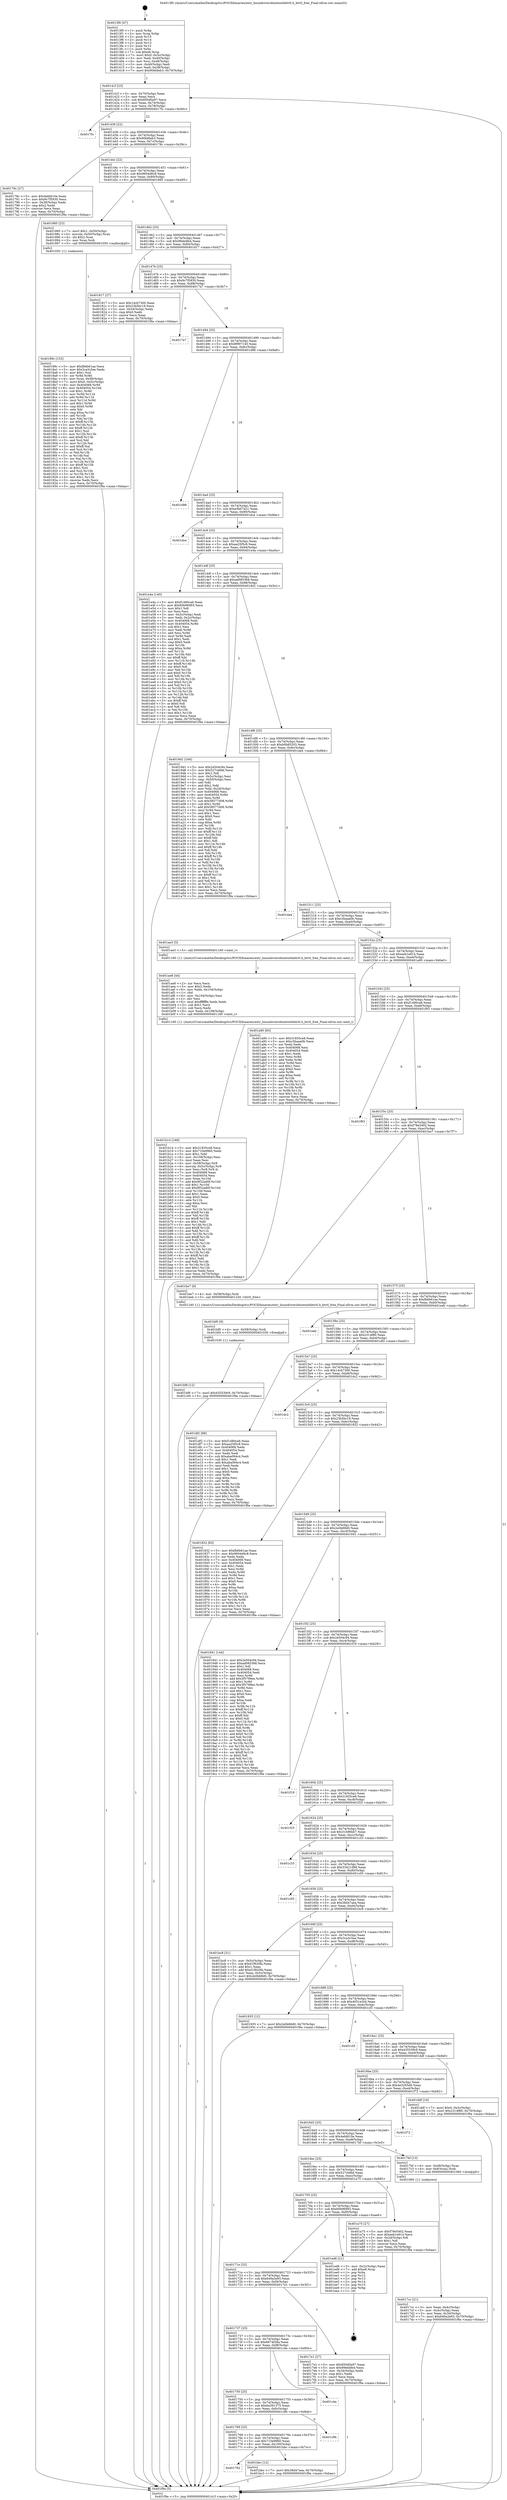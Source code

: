 digraph "0x4013f0" {
  label = "0x4013f0 (/mnt/c/Users/mathe/Desktop/tcc/POCII/binaries/extr_linuxdriversbluetoothbtrtl.h_btrtl_free_Final-ollvm.out::main(0))"
  labelloc = "t"
  node[shape=record]

  Entry [label="",width=0.3,height=0.3,shape=circle,fillcolor=black,style=filled]
  "0x40141f" [label="{
     0x40141f [23]\l
     | [instrs]\l
     &nbsp;&nbsp;0x40141f \<+3\>: mov -0x70(%rbp),%eax\l
     &nbsp;&nbsp;0x401422 \<+2\>: mov %eax,%ecx\l
     &nbsp;&nbsp;0x401424 \<+6\>: sub $0x850d0a97,%ecx\l
     &nbsp;&nbsp;0x40142a \<+3\>: mov %eax,-0x74(%rbp)\l
     &nbsp;&nbsp;0x40142d \<+3\>: mov %ecx,-0x78(%rbp)\l
     &nbsp;&nbsp;0x401430 \<+6\>: je 00000000004017fc \<main+0x40c\>\l
  }"]
  "0x4017fc" [label="{
     0x4017fc\l
  }", style=dashed]
  "0x401436" [label="{
     0x401436 [22]\l
     | [instrs]\l
     &nbsp;&nbsp;0x401436 \<+5\>: jmp 000000000040143b \<main+0x4b\>\l
     &nbsp;&nbsp;0x40143b \<+3\>: mov -0x74(%rbp),%eax\l
     &nbsp;&nbsp;0x40143e \<+5\>: sub $0x90bfdeb3,%eax\l
     &nbsp;&nbsp;0x401443 \<+3\>: mov %eax,-0x7c(%rbp)\l
     &nbsp;&nbsp;0x401446 \<+6\>: je 000000000040178c \<main+0x39c\>\l
  }"]
  Exit [label="",width=0.3,height=0.3,shape=circle,fillcolor=black,style=filled,peripheries=2]
  "0x40178c" [label="{
     0x40178c [27]\l
     | [instrs]\l
     &nbsp;&nbsp;0x40178c \<+5\>: mov $0x4ebfd10e,%eax\l
     &nbsp;&nbsp;0x401791 \<+5\>: mov $0x9c7f5930,%ecx\l
     &nbsp;&nbsp;0x401796 \<+3\>: mov -0x38(%rbp),%edx\l
     &nbsp;&nbsp;0x401799 \<+3\>: cmp $0x2,%edx\l
     &nbsp;&nbsp;0x40179c \<+3\>: cmovne %ecx,%eax\l
     &nbsp;&nbsp;0x40179f \<+3\>: mov %eax,-0x70(%rbp)\l
     &nbsp;&nbsp;0x4017a2 \<+5\>: jmp 0000000000401f9a \<main+0xbaa\>\l
  }"]
  "0x40144c" [label="{
     0x40144c [22]\l
     | [instrs]\l
     &nbsp;&nbsp;0x40144c \<+5\>: jmp 0000000000401451 \<main+0x61\>\l
     &nbsp;&nbsp;0x401451 \<+3\>: mov -0x74(%rbp),%eax\l
     &nbsp;&nbsp;0x401454 \<+5\>: sub $0x9604d6c8,%eax\l
     &nbsp;&nbsp;0x401459 \<+3\>: mov %eax,-0x80(%rbp)\l
     &nbsp;&nbsp;0x40145c \<+6\>: je 0000000000401885 \<main+0x495\>\l
  }"]
  "0x401f9a" [label="{
     0x401f9a [5]\l
     | [instrs]\l
     &nbsp;&nbsp;0x401f9a \<+5\>: jmp 000000000040141f \<main+0x2f\>\l
  }"]
  "0x4013f0" [label="{
     0x4013f0 [47]\l
     | [instrs]\l
     &nbsp;&nbsp;0x4013f0 \<+1\>: push %rbp\l
     &nbsp;&nbsp;0x4013f1 \<+3\>: mov %rsp,%rbp\l
     &nbsp;&nbsp;0x4013f4 \<+2\>: push %r15\l
     &nbsp;&nbsp;0x4013f6 \<+2\>: push %r14\l
     &nbsp;&nbsp;0x4013f8 \<+2\>: push %r13\l
     &nbsp;&nbsp;0x4013fa \<+2\>: push %r12\l
     &nbsp;&nbsp;0x4013fc \<+1\>: push %rbx\l
     &nbsp;&nbsp;0x4013fd \<+7\>: sub $0xe8,%rsp\l
     &nbsp;&nbsp;0x401404 \<+7\>: movl $0x0,-0x3c(%rbp)\l
     &nbsp;&nbsp;0x40140b \<+3\>: mov %edi,-0x40(%rbp)\l
     &nbsp;&nbsp;0x40140e \<+4\>: mov %rsi,-0x48(%rbp)\l
     &nbsp;&nbsp;0x401412 \<+3\>: mov -0x40(%rbp),%edi\l
     &nbsp;&nbsp;0x401415 \<+3\>: mov %edi,-0x38(%rbp)\l
     &nbsp;&nbsp;0x401418 \<+7\>: movl $0x90bfdeb3,-0x70(%rbp)\l
  }"]
  "0x401bf9" [label="{
     0x401bf9 [12]\l
     | [instrs]\l
     &nbsp;&nbsp;0x401bf9 \<+7\>: movl $0x435539c9,-0x70(%rbp)\l
     &nbsp;&nbsp;0x401c00 \<+5\>: jmp 0000000000401f9a \<main+0xbaa\>\l
  }"]
  "0x401885" [label="{
     0x401885 [23]\l
     | [instrs]\l
     &nbsp;&nbsp;0x401885 \<+7\>: movl $0x1,-0x50(%rbp)\l
     &nbsp;&nbsp;0x40188c \<+4\>: movslq -0x50(%rbp),%rax\l
     &nbsp;&nbsp;0x401890 \<+4\>: shl $0x2,%rax\l
     &nbsp;&nbsp;0x401894 \<+3\>: mov %rax,%rdi\l
     &nbsp;&nbsp;0x401897 \<+5\>: call 0000000000401050 \<malloc@plt\>\l
     | [calls]\l
     &nbsp;&nbsp;0x401050 \{1\} (unknown)\l
  }"]
  "0x401462" [label="{
     0x401462 [25]\l
     | [instrs]\l
     &nbsp;&nbsp;0x401462 \<+5\>: jmp 0000000000401467 \<main+0x77\>\l
     &nbsp;&nbsp;0x401467 \<+3\>: mov -0x74(%rbp),%eax\l
     &nbsp;&nbsp;0x40146a \<+5\>: sub $0x99ebdfe4,%eax\l
     &nbsp;&nbsp;0x40146f \<+6\>: mov %eax,-0x84(%rbp)\l
     &nbsp;&nbsp;0x401475 \<+6\>: je 0000000000401817 \<main+0x427\>\l
  }"]
  "0x401bf0" [label="{
     0x401bf0 [9]\l
     | [instrs]\l
     &nbsp;&nbsp;0x401bf0 \<+4\>: mov -0x58(%rbp),%rdi\l
     &nbsp;&nbsp;0x401bf4 \<+5\>: call 0000000000401030 \<free@plt\>\l
     | [calls]\l
     &nbsp;&nbsp;0x401030 \{1\} (unknown)\l
  }"]
  "0x401817" [label="{
     0x401817 [27]\l
     | [instrs]\l
     &nbsp;&nbsp;0x401817 \<+5\>: mov $0x14cb7300,%eax\l
     &nbsp;&nbsp;0x40181c \<+5\>: mov $0x23b5bc19,%ecx\l
     &nbsp;&nbsp;0x401821 \<+3\>: mov -0x34(%rbp),%edx\l
     &nbsp;&nbsp;0x401824 \<+3\>: cmp $0x0,%edx\l
     &nbsp;&nbsp;0x401827 \<+3\>: cmove %ecx,%eax\l
     &nbsp;&nbsp;0x40182a \<+3\>: mov %eax,-0x70(%rbp)\l
     &nbsp;&nbsp;0x40182d \<+5\>: jmp 0000000000401f9a \<main+0xbaa\>\l
  }"]
  "0x40147b" [label="{
     0x40147b [25]\l
     | [instrs]\l
     &nbsp;&nbsp;0x40147b \<+5\>: jmp 0000000000401480 \<main+0x90\>\l
     &nbsp;&nbsp;0x401480 \<+3\>: mov -0x74(%rbp),%eax\l
     &nbsp;&nbsp;0x401483 \<+5\>: sub $0x9c7f5930,%eax\l
     &nbsp;&nbsp;0x401488 \<+6\>: mov %eax,-0x88(%rbp)\l
     &nbsp;&nbsp;0x40148e \<+6\>: je 00000000004017a7 \<main+0x3b7\>\l
  }"]
  "0x401782" [label="{
     0x401782\l
  }", style=dashed]
  "0x4017a7" [label="{
     0x4017a7\l
  }", style=dashed]
  "0x401494" [label="{
     0x401494 [25]\l
     | [instrs]\l
     &nbsp;&nbsp;0x401494 \<+5\>: jmp 0000000000401499 \<main+0xa9\>\l
     &nbsp;&nbsp;0x401499 \<+3\>: mov -0x74(%rbp),%eax\l
     &nbsp;&nbsp;0x40149c \<+5\>: sub $0x9f997140,%eax\l
     &nbsp;&nbsp;0x4014a1 \<+6\>: mov %eax,-0x8c(%rbp)\l
     &nbsp;&nbsp;0x4014a7 \<+6\>: je 0000000000401d98 \<main+0x9a8\>\l
  }"]
  "0x401bbc" [label="{
     0x401bbc [12]\l
     | [instrs]\l
     &nbsp;&nbsp;0x401bbc \<+7\>: movl $0x38d47aea,-0x70(%rbp)\l
     &nbsp;&nbsp;0x401bc3 \<+5\>: jmp 0000000000401f9a \<main+0xbaa\>\l
  }"]
  "0x401d98" [label="{
     0x401d98\l
  }", style=dashed]
  "0x4014ad" [label="{
     0x4014ad [25]\l
     | [instrs]\l
     &nbsp;&nbsp;0x4014ad \<+5\>: jmp 00000000004014b2 \<main+0xc2\>\l
     &nbsp;&nbsp;0x4014b2 \<+3\>: mov -0x74(%rbp),%eax\l
     &nbsp;&nbsp;0x4014b5 \<+5\>: sub $0xa5b07a21,%eax\l
     &nbsp;&nbsp;0x4014ba \<+6\>: mov %eax,-0x90(%rbp)\l
     &nbsp;&nbsp;0x4014c0 \<+6\>: je 0000000000401dce \<main+0x9de\>\l
  }"]
  "0x401769" [label="{
     0x401769 [25]\l
     | [instrs]\l
     &nbsp;&nbsp;0x401769 \<+5\>: jmp 000000000040176e \<main+0x37e\>\l
     &nbsp;&nbsp;0x40176e \<+3\>: mov -0x74(%rbp),%eax\l
     &nbsp;&nbsp;0x401771 \<+5\>: sub $0x710e9960,%eax\l
     &nbsp;&nbsp;0x401776 \<+6\>: mov %eax,-0x100(%rbp)\l
     &nbsp;&nbsp;0x40177c \<+6\>: je 0000000000401bbc \<main+0x7cc\>\l
  }"]
  "0x401dce" [label="{
     0x401dce\l
  }", style=dashed]
  "0x4014c6" [label="{
     0x4014c6 [25]\l
     | [instrs]\l
     &nbsp;&nbsp;0x4014c6 \<+5\>: jmp 00000000004014cb \<main+0xdb\>\l
     &nbsp;&nbsp;0x4014cb \<+3\>: mov -0x74(%rbp),%eax\l
     &nbsp;&nbsp;0x4014ce \<+5\>: sub $0xaa25f5c8,%eax\l
     &nbsp;&nbsp;0x4014d3 \<+6\>: mov %eax,-0x94(%rbp)\l
     &nbsp;&nbsp;0x4014d9 \<+6\>: je 0000000000401e4a \<main+0xa5a\>\l
  }"]
  "0x401c9b" [label="{
     0x401c9b\l
  }", style=dashed]
  "0x401e4a" [label="{
     0x401e4a [140]\l
     | [instrs]\l
     &nbsp;&nbsp;0x401e4a \<+5\>: mov $0xf1480ca6,%eax\l
     &nbsp;&nbsp;0x401e4f \<+5\>: mov $0x60b96993,%ecx\l
     &nbsp;&nbsp;0x401e54 \<+2\>: mov $0x1,%dl\l
     &nbsp;&nbsp;0x401e56 \<+2\>: xor %esi,%esi\l
     &nbsp;&nbsp;0x401e58 \<+3\>: mov -0x3c(%rbp),%edi\l
     &nbsp;&nbsp;0x401e5b \<+3\>: mov %edi,-0x2c(%rbp)\l
     &nbsp;&nbsp;0x401e5e \<+7\>: mov 0x404068,%edi\l
     &nbsp;&nbsp;0x401e65 \<+8\>: mov 0x404054,%r8d\l
     &nbsp;&nbsp;0x401e6d \<+3\>: sub $0x1,%esi\l
     &nbsp;&nbsp;0x401e70 \<+3\>: mov %edi,%r9d\l
     &nbsp;&nbsp;0x401e73 \<+3\>: add %esi,%r9d\l
     &nbsp;&nbsp;0x401e76 \<+4\>: imul %r9d,%edi\l
     &nbsp;&nbsp;0x401e7a \<+3\>: and $0x1,%edi\l
     &nbsp;&nbsp;0x401e7d \<+3\>: cmp $0x0,%edi\l
     &nbsp;&nbsp;0x401e80 \<+4\>: sete %r10b\l
     &nbsp;&nbsp;0x401e84 \<+4\>: cmp $0xa,%r8d\l
     &nbsp;&nbsp;0x401e88 \<+4\>: setl %r11b\l
     &nbsp;&nbsp;0x401e8c \<+3\>: mov %r10b,%bl\l
     &nbsp;&nbsp;0x401e8f \<+3\>: xor $0xff,%bl\l
     &nbsp;&nbsp;0x401e92 \<+3\>: mov %r11b,%r14b\l
     &nbsp;&nbsp;0x401e95 \<+4\>: xor $0xff,%r14b\l
     &nbsp;&nbsp;0x401e99 \<+3\>: xor $0x0,%dl\l
     &nbsp;&nbsp;0x401e9c \<+3\>: mov %bl,%r15b\l
     &nbsp;&nbsp;0x401e9f \<+4\>: and $0x0,%r15b\l
     &nbsp;&nbsp;0x401ea3 \<+3\>: and %dl,%r10b\l
     &nbsp;&nbsp;0x401ea6 \<+3\>: mov %r14b,%r12b\l
     &nbsp;&nbsp;0x401ea9 \<+4\>: and $0x0,%r12b\l
     &nbsp;&nbsp;0x401ead \<+3\>: and %dl,%r11b\l
     &nbsp;&nbsp;0x401eb0 \<+3\>: or %r10b,%r15b\l
     &nbsp;&nbsp;0x401eb3 \<+3\>: or %r11b,%r12b\l
     &nbsp;&nbsp;0x401eb6 \<+3\>: xor %r12b,%r15b\l
     &nbsp;&nbsp;0x401eb9 \<+3\>: or %r14b,%bl\l
     &nbsp;&nbsp;0x401ebc \<+3\>: xor $0xff,%bl\l
     &nbsp;&nbsp;0x401ebf \<+3\>: or $0x0,%dl\l
     &nbsp;&nbsp;0x401ec2 \<+2\>: and %dl,%bl\l
     &nbsp;&nbsp;0x401ec4 \<+3\>: or %bl,%r15b\l
     &nbsp;&nbsp;0x401ec7 \<+4\>: test $0x1,%r15b\l
     &nbsp;&nbsp;0x401ecb \<+3\>: cmovne %ecx,%eax\l
     &nbsp;&nbsp;0x401ece \<+3\>: mov %eax,-0x70(%rbp)\l
     &nbsp;&nbsp;0x401ed1 \<+5\>: jmp 0000000000401f9a \<main+0xbaa\>\l
  }"]
  "0x4014df" [label="{
     0x4014df [25]\l
     | [instrs]\l
     &nbsp;&nbsp;0x4014df \<+5\>: jmp 00000000004014e4 \<main+0xf4\>\l
     &nbsp;&nbsp;0x4014e4 \<+3\>: mov -0x74(%rbp),%eax\l
     &nbsp;&nbsp;0x4014e7 \<+5\>: sub $0xad085368,%eax\l
     &nbsp;&nbsp;0x4014ec \<+6\>: mov %eax,-0x98(%rbp)\l
     &nbsp;&nbsp;0x4014f2 \<+6\>: je 00000000004019d1 \<main+0x5e1\>\l
  }"]
  "0x401750" [label="{
     0x401750 [25]\l
     | [instrs]\l
     &nbsp;&nbsp;0x401750 \<+5\>: jmp 0000000000401755 \<main+0x365\>\l
     &nbsp;&nbsp;0x401755 \<+3\>: mov -0x74(%rbp),%eax\l
     &nbsp;&nbsp;0x401758 \<+5\>: sub $0x6a391375,%eax\l
     &nbsp;&nbsp;0x40175d \<+6\>: mov %eax,-0xfc(%rbp)\l
     &nbsp;&nbsp;0x401763 \<+6\>: je 0000000000401c9b \<main+0x8ab\>\l
  }"]
  "0x4019d1" [label="{
     0x4019d1 [164]\l
     | [instrs]\l
     &nbsp;&nbsp;0x4019d1 \<+5\>: mov $0x2e504c94,%eax\l
     &nbsp;&nbsp;0x4019d6 \<+5\>: mov $0x527cbfdd,%ecx\l
     &nbsp;&nbsp;0x4019db \<+2\>: mov $0x1,%dl\l
     &nbsp;&nbsp;0x4019dd \<+3\>: mov -0x5c(%rbp),%esi\l
     &nbsp;&nbsp;0x4019e0 \<+3\>: cmp -0x50(%rbp),%esi\l
     &nbsp;&nbsp;0x4019e3 \<+4\>: setl %dil\l
     &nbsp;&nbsp;0x4019e7 \<+4\>: and $0x1,%dil\l
     &nbsp;&nbsp;0x4019eb \<+4\>: mov %dil,-0x2d(%rbp)\l
     &nbsp;&nbsp;0x4019ef \<+7\>: mov 0x404068,%esi\l
     &nbsp;&nbsp;0x4019f6 \<+8\>: mov 0x404054,%r8d\l
     &nbsp;&nbsp;0x4019fe \<+3\>: mov %esi,%r9d\l
     &nbsp;&nbsp;0x401a01 \<+7\>: sub $0x58577d08,%r9d\l
     &nbsp;&nbsp;0x401a08 \<+4\>: sub $0x1,%r9d\l
     &nbsp;&nbsp;0x401a0c \<+7\>: add $0x58577d08,%r9d\l
     &nbsp;&nbsp;0x401a13 \<+4\>: imul %r9d,%esi\l
     &nbsp;&nbsp;0x401a17 \<+3\>: and $0x1,%esi\l
     &nbsp;&nbsp;0x401a1a \<+3\>: cmp $0x0,%esi\l
     &nbsp;&nbsp;0x401a1d \<+4\>: sete %dil\l
     &nbsp;&nbsp;0x401a21 \<+4\>: cmp $0xa,%r8d\l
     &nbsp;&nbsp;0x401a25 \<+4\>: setl %r10b\l
     &nbsp;&nbsp;0x401a29 \<+3\>: mov %dil,%r11b\l
     &nbsp;&nbsp;0x401a2c \<+4\>: xor $0xff,%r11b\l
     &nbsp;&nbsp;0x401a30 \<+3\>: mov %r10b,%bl\l
     &nbsp;&nbsp;0x401a33 \<+3\>: xor $0xff,%bl\l
     &nbsp;&nbsp;0x401a36 \<+3\>: xor $0x1,%dl\l
     &nbsp;&nbsp;0x401a39 \<+3\>: mov %r11b,%r14b\l
     &nbsp;&nbsp;0x401a3c \<+4\>: and $0xff,%r14b\l
     &nbsp;&nbsp;0x401a40 \<+3\>: and %dl,%dil\l
     &nbsp;&nbsp;0x401a43 \<+3\>: mov %bl,%r15b\l
     &nbsp;&nbsp;0x401a46 \<+4\>: and $0xff,%r15b\l
     &nbsp;&nbsp;0x401a4a \<+3\>: and %dl,%r10b\l
     &nbsp;&nbsp;0x401a4d \<+3\>: or %dil,%r14b\l
     &nbsp;&nbsp;0x401a50 \<+3\>: or %r10b,%r15b\l
     &nbsp;&nbsp;0x401a53 \<+3\>: xor %r15b,%r14b\l
     &nbsp;&nbsp;0x401a56 \<+3\>: or %bl,%r11b\l
     &nbsp;&nbsp;0x401a59 \<+4\>: xor $0xff,%r11b\l
     &nbsp;&nbsp;0x401a5d \<+3\>: or $0x1,%dl\l
     &nbsp;&nbsp;0x401a60 \<+3\>: and %dl,%r11b\l
     &nbsp;&nbsp;0x401a63 \<+3\>: or %r11b,%r14b\l
     &nbsp;&nbsp;0x401a66 \<+4\>: test $0x1,%r14b\l
     &nbsp;&nbsp;0x401a6a \<+3\>: cmovne %ecx,%eax\l
     &nbsp;&nbsp;0x401a6d \<+3\>: mov %eax,-0x70(%rbp)\l
     &nbsp;&nbsp;0x401a70 \<+5\>: jmp 0000000000401f9a \<main+0xbaa\>\l
  }"]
  "0x4014f8" [label="{
     0x4014f8 [25]\l
     | [instrs]\l
     &nbsp;&nbsp;0x4014f8 \<+5\>: jmp 00000000004014fd \<main+0x10d\>\l
     &nbsp;&nbsp;0x4014fd \<+3\>: mov -0x74(%rbp),%eax\l
     &nbsp;&nbsp;0x401500 \<+5\>: sub $0xb0b85203,%eax\l
     &nbsp;&nbsp;0x401505 \<+6\>: mov %eax,-0x9c(%rbp)\l
     &nbsp;&nbsp;0x40150b \<+6\>: je 0000000000401da4 \<main+0x9b4\>\l
  }"]
  "0x401c4e" [label="{
     0x401c4e\l
  }", style=dashed]
  "0x401da4" [label="{
     0x401da4\l
  }", style=dashed]
  "0x401511" [label="{
     0x401511 [25]\l
     | [instrs]\l
     &nbsp;&nbsp;0x401511 \<+5\>: jmp 0000000000401516 \<main+0x126\>\l
     &nbsp;&nbsp;0x401516 \<+3\>: mov -0x74(%rbp),%eax\l
     &nbsp;&nbsp;0x401519 \<+5\>: sub $0xc5baaa0b,%eax\l
     &nbsp;&nbsp;0x40151e \<+6\>: mov %eax,-0xa0(%rbp)\l
     &nbsp;&nbsp;0x401524 \<+6\>: je 0000000000401ae3 \<main+0x6f3\>\l
  }"]
  "0x401b14" [label="{
     0x401b14 [168]\l
     | [instrs]\l
     &nbsp;&nbsp;0x401b14 \<+5\>: mov $0x31835ce8,%ecx\l
     &nbsp;&nbsp;0x401b19 \<+5\>: mov $0x710e9960,%edx\l
     &nbsp;&nbsp;0x401b1e \<+3\>: mov $0x1,%dil\l
     &nbsp;&nbsp;0x401b21 \<+6\>: mov -0x108(%rbp),%esi\l
     &nbsp;&nbsp;0x401b27 \<+3\>: imul %eax,%esi\l
     &nbsp;&nbsp;0x401b2a \<+4\>: mov -0x58(%rbp),%r8\l
     &nbsp;&nbsp;0x401b2e \<+4\>: movslq -0x5c(%rbp),%r9\l
     &nbsp;&nbsp;0x401b32 \<+4\>: mov %esi,(%r8,%r9,4)\l
     &nbsp;&nbsp;0x401b36 \<+7\>: mov 0x404068,%eax\l
     &nbsp;&nbsp;0x401b3d \<+7\>: mov 0x404054,%esi\l
     &nbsp;&nbsp;0x401b44 \<+3\>: mov %eax,%r10d\l
     &nbsp;&nbsp;0x401b47 \<+7\>: add $0x9f32ad0f,%r10d\l
     &nbsp;&nbsp;0x401b4e \<+4\>: sub $0x1,%r10d\l
     &nbsp;&nbsp;0x401b52 \<+7\>: sub $0x9f32ad0f,%r10d\l
     &nbsp;&nbsp;0x401b59 \<+4\>: imul %r10d,%eax\l
     &nbsp;&nbsp;0x401b5d \<+3\>: and $0x1,%eax\l
     &nbsp;&nbsp;0x401b60 \<+3\>: cmp $0x0,%eax\l
     &nbsp;&nbsp;0x401b63 \<+4\>: sete %r11b\l
     &nbsp;&nbsp;0x401b67 \<+3\>: cmp $0xa,%esi\l
     &nbsp;&nbsp;0x401b6a \<+3\>: setl %bl\l
     &nbsp;&nbsp;0x401b6d \<+3\>: mov %r11b,%r14b\l
     &nbsp;&nbsp;0x401b70 \<+4\>: xor $0xff,%r14b\l
     &nbsp;&nbsp;0x401b74 \<+3\>: mov %bl,%r15b\l
     &nbsp;&nbsp;0x401b77 \<+4\>: xor $0xff,%r15b\l
     &nbsp;&nbsp;0x401b7b \<+4\>: xor $0x1,%dil\l
     &nbsp;&nbsp;0x401b7f \<+3\>: mov %r14b,%r12b\l
     &nbsp;&nbsp;0x401b82 \<+4\>: and $0xff,%r12b\l
     &nbsp;&nbsp;0x401b86 \<+3\>: and %dil,%r11b\l
     &nbsp;&nbsp;0x401b89 \<+3\>: mov %r15b,%r13b\l
     &nbsp;&nbsp;0x401b8c \<+4\>: and $0xff,%r13b\l
     &nbsp;&nbsp;0x401b90 \<+3\>: and %dil,%bl\l
     &nbsp;&nbsp;0x401b93 \<+3\>: or %r11b,%r12b\l
     &nbsp;&nbsp;0x401b96 \<+3\>: or %bl,%r13b\l
     &nbsp;&nbsp;0x401b99 \<+3\>: xor %r13b,%r12b\l
     &nbsp;&nbsp;0x401b9c \<+3\>: or %r15b,%r14b\l
     &nbsp;&nbsp;0x401b9f \<+4\>: xor $0xff,%r14b\l
     &nbsp;&nbsp;0x401ba3 \<+4\>: or $0x1,%dil\l
     &nbsp;&nbsp;0x401ba7 \<+3\>: and %dil,%r14b\l
     &nbsp;&nbsp;0x401baa \<+3\>: or %r14b,%r12b\l
     &nbsp;&nbsp;0x401bad \<+4\>: test $0x1,%r12b\l
     &nbsp;&nbsp;0x401bb1 \<+3\>: cmovne %edx,%ecx\l
     &nbsp;&nbsp;0x401bb4 \<+3\>: mov %ecx,-0x70(%rbp)\l
     &nbsp;&nbsp;0x401bb7 \<+5\>: jmp 0000000000401f9a \<main+0xbaa\>\l
  }"]
  "0x401ae3" [label="{
     0x401ae3 [5]\l
     | [instrs]\l
     &nbsp;&nbsp;0x401ae3 \<+5\>: call 0000000000401160 \<next_i\>\l
     | [calls]\l
     &nbsp;&nbsp;0x401160 \{1\} (/mnt/c/Users/mathe/Desktop/tcc/POCII/binaries/extr_linuxdriversbluetoothbtrtl.h_btrtl_free_Final-ollvm.out::next_i)\l
  }"]
  "0x40152a" [label="{
     0x40152a [25]\l
     | [instrs]\l
     &nbsp;&nbsp;0x40152a \<+5\>: jmp 000000000040152f \<main+0x13f\>\l
     &nbsp;&nbsp;0x40152f \<+3\>: mov -0x74(%rbp),%eax\l
     &nbsp;&nbsp;0x401532 \<+5\>: sub $0xeeb1e914,%eax\l
     &nbsp;&nbsp;0x401537 \<+6\>: mov %eax,-0xa4(%rbp)\l
     &nbsp;&nbsp;0x40153d \<+6\>: je 0000000000401a90 \<main+0x6a0\>\l
  }"]
  "0x401ae8" [label="{
     0x401ae8 [44]\l
     | [instrs]\l
     &nbsp;&nbsp;0x401ae8 \<+2\>: xor %ecx,%ecx\l
     &nbsp;&nbsp;0x401aea \<+5\>: mov $0x2,%edx\l
     &nbsp;&nbsp;0x401aef \<+6\>: mov %edx,-0x104(%rbp)\l
     &nbsp;&nbsp;0x401af5 \<+1\>: cltd\l
     &nbsp;&nbsp;0x401af6 \<+6\>: mov -0x104(%rbp),%esi\l
     &nbsp;&nbsp;0x401afc \<+2\>: idiv %esi\l
     &nbsp;&nbsp;0x401afe \<+6\>: imul $0xfffffffe,%edx,%edx\l
     &nbsp;&nbsp;0x401b04 \<+3\>: sub $0x1,%ecx\l
     &nbsp;&nbsp;0x401b07 \<+2\>: sub %ecx,%edx\l
     &nbsp;&nbsp;0x401b09 \<+6\>: mov %edx,-0x108(%rbp)\l
     &nbsp;&nbsp;0x401b0f \<+5\>: call 0000000000401160 \<next_i\>\l
     | [calls]\l
     &nbsp;&nbsp;0x401160 \{1\} (/mnt/c/Users/mathe/Desktop/tcc/POCII/binaries/extr_linuxdriversbluetoothbtrtl.h_btrtl_free_Final-ollvm.out::next_i)\l
  }"]
  "0x401a90" [label="{
     0x401a90 [83]\l
     | [instrs]\l
     &nbsp;&nbsp;0x401a90 \<+5\>: mov $0x31835ce8,%eax\l
     &nbsp;&nbsp;0x401a95 \<+5\>: mov $0xc5baaa0b,%ecx\l
     &nbsp;&nbsp;0x401a9a \<+2\>: xor %edx,%edx\l
     &nbsp;&nbsp;0x401a9c \<+7\>: mov 0x404068,%esi\l
     &nbsp;&nbsp;0x401aa3 \<+7\>: mov 0x404054,%edi\l
     &nbsp;&nbsp;0x401aaa \<+3\>: sub $0x1,%edx\l
     &nbsp;&nbsp;0x401aad \<+3\>: mov %esi,%r8d\l
     &nbsp;&nbsp;0x401ab0 \<+3\>: add %edx,%r8d\l
     &nbsp;&nbsp;0x401ab3 \<+4\>: imul %r8d,%esi\l
     &nbsp;&nbsp;0x401ab7 \<+3\>: and $0x1,%esi\l
     &nbsp;&nbsp;0x401aba \<+3\>: cmp $0x0,%esi\l
     &nbsp;&nbsp;0x401abd \<+4\>: sete %r9b\l
     &nbsp;&nbsp;0x401ac1 \<+3\>: cmp $0xa,%edi\l
     &nbsp;&nbsp;0x401ac4 \<+4\>: setl %r10b\l
     &nbsp;&nbsp;0x401ac8 \<+3\>: mov %r9b,%r11b\l
     &nbsp;&nbsp;0x401acb \<+3\>: and %r10b,%r11b\l
     &nbsp;&nbsp;0x401ace \<+3\>: xor %r10b,%r9b\l
     &nbsp;&nbsp;0x401ad1 \<+3\>: or %r9b,%r11b\l
     &nbsp;&nbsp;0x401ad4 \<+4\>: test $0x1,%r11b\l
     &nbsp;&nbsp;0x401ad8 \<+3\>: cmovne %ecx,%eax\l
     &nbsp;&nbsp;0x401adb \<+3\>: mov %eax,-0x70(%rbp)\l
     &nbsp;&nbsp;0x401ade \<+5\>: jmp 0000000000401f9a \<main+0xbaa\>\l
  }"]
  "0x401543" [label="{
     0x401543 [25]\l
     | [instrs]\l
     &nbsp;&nbsp;0x401543 \<+5\>: jmp 0000000000401548 \<main+0x158\>\l
     &nbsp;&nbsp;0x401548 \<+3\>: mov -0x74(%rbp),%eax\l
     &nbsp;&nbsp;0x40154b \<+5\>: sub $0xf1480ca6,%eax\l
     &nbsp;&nbsp;0x401550 \<+6\>: mov %eax,-0xa8(%rbp)\l
     &nbsp;&nbsp;0x401556 \<+6\>: je 0000000000401f93 \<main+0xba3\>\l
  }"]
  "0x40189c" [label="{
     0x40189c [153]\l
     | [instrs]\l
     &nbsp;&nbsp;0x40189c \<+5\>: mov $0xfb6b61ae,%ecx\l
     &nbsp;&nbsp;0x4018a1 \<+5\>: mov $0x3ca3c5ee,%edx\l
     &nbsp;&nbsp;0x4018a6 \<+3\>: mov $0x1,%sil\l
     &nbsp;&nbsp;0x4018a9 \<+3\>: xor %r8d,%r8d\l
     &nbsp;&nbsp;0x4018ac \<+4\>: mov %rax,-0x58(%rbp)\l
     &nbsp;&nbsp;0x4018b0 \<+7\>: movl $0x0,-0x5c(%rbp)\l
     &nbsp;&nbsp;0x4018b7 \<+8\>: mov 0x404068,%r9d\l
     &nbsp;&nbsp;0x4018bf \<+8\>: mov 0x404054,%r10d\l
     &nbsp;&nbsp;0x4018c7 \<+4\>: sub $0x1,%r8d\l
     &nbsp;&nbsp;0x4018cb \<+3\>: mov %r9d,%r11d\l
     &nbsp;&nbsp;0x4018ce \<+3\>: add %r8d,%r11d\l
     &nbsp;&nbsp;0x4018d1 \<+4\>: imul %r11d,%r9d\l
     &nbsp;&nbsp;0x4018d5 \<+4\>: and $0x1,%r9d\l
     &nbsp;&nbsp;0x4018d9 \<+4\>: cmp $0x0,%r9d\l
     &nbsp;&nbsp;0x4018dd \<+3\>: sete %bl\l
     &nbsp;&nbsp;0x4018e0 \<+4\>: cmp $0xa,%r10d\l
     &nbsp;&nbsp;0x4018e4 \<+4\>: setl %r14b\l
     &nbsp;&nbsp;0x4018e8 \<+3\>: mov %bl,%r15b\l
     &nbsp;&nbsp;0x4018eb \<+4\>: xor $0xff,%r15b\l
     &nbsp;&nbsp;0x4018ef \<+3\>: mov %r14b,%r12b\l
     &nbsp;&nbsp;0x4018f2 \<+4\>: xor $0xff,%r12b\l
     &nbsp;&nbsp;0x4018f6 \<+4\>: xor $0x1,%sil\l
     &nbsp;&nbsp;0x4018fa \<+3\>: mov %r15b,%r13b\l
     &nbsp;&nbsp;0x4018fd \<+4\>: and $0xff,%r13b\l
     &nbsp;&nbsp;0x401901 \<+3\>: and %sil,%bl\l
     &nbsp;&nbsp;0x401904 \<+3\>: mov %r12b,%al\l
     &nbsp;&nbsp;0x401907 \<+2\>: and $0xff,%al\l
     &nbsp;&nbsp;0x401909 \<+3\>: and %sil,%r14b\l
     &nbsp;&nbsp;0x40190c \<+3\>: or %bl,%r13b\l
     &nbsp;&nbsp;0x40190f \<+3\>: or %r14b,%al\l
     &nbsp;&nbsp;0x401912 \<+3\>: xor %al,%r13b\l
     &nbsp;&nbsp;0x401915 \<+3\>: or %r12b,%r15b\l
     &nbsp;&nbsp;0x401918 \<+4\>: xor $0xff,%r15b\l
     &nbsp;&nbsp;0x40191c \<+4\>: or $0x1,%sil\l
     &nbsp;&nbsp;0x401920 \<+3\>: and %sil,%r15b\l
     &nbsp;&nbsp;0x401923 \<+3\>: or %r15b,%r13b\l
     &nbsp;&nbsp;0x401926 \<+4\>: test $0x1,%r13b\l
     &nbsp;&nbsp;0x40192a \<+3\>: cmovne %edx,%ecx\l
     &nbsp;&nbsp;0x40192d \<+3\>: mov %ecx,-0x70(%rbp)\l
     &nbsp;&nbsp;0x401930 \<+5\>: jmp 0000000000401f9a \<main+0xbaa\>\l
  }"]
  "0x401f93" [label="{
     0x401f93\l
  }", style=dashed]
  "0x40155c" [label="{
     0x40155c [25]\l
     | [instrs]\l
     &nbsp;&nbsp;0x40155c \<+5\>: jmp 0000000000401561 \<main+0x171\>\l
     &nbsp;&nbsp;0x401561 \<+3\>: mov -0x74(%rbp),%eax\l
     &nbsp;&nbsp;0x401564 \<+5\>: sub $0xf78e5402,%eax\l
     &nbsp;&nbsp;0x401569 \<+6\>: mov %eax,-0xac(%rbp)\l
     &nbsp;&nbsp;0x40156f \<+6\>: je 0000000000401be7 \<main+0x7f7\>\l
  }"]
  "0x401737" [label="{
     0x401737 [25]\l
     | [instrs]\l
     &nbsp;&nbsp;0x401737 \<+5\>: jmp 000000000040173c \<main+0x34c\>\l
     &nbsp;&nbsp;0x40173c \<+3\>: mov -0x74(%rbp),%eax\l
     &nbsp;&nbsp;0x40173f \<+5\>: sub $0x6674f28a,%eax\l
     &nbsp;&nbsp;0x401744 \<+6\>: mov %eax,-0xf8(%rbp)\l
     &nbsp;&nbsp;0x40174a \<+6\>: je 0000000000401c4e \<main+0x85e\>\l
  }"]
  "0x401be7" [label="{
     0x401be7 [9]\l
     | [instrs]\l
     &nbsp;&nbsp;0x401be7 \<+4\>: mov -0x58(%rbp),%rdi\l
     &nbsp;&nbsp;0x401beb \<+5\>: call 0000000000401240 \<btrtl_free\>\l
     | [calls]\l
     &nbsp;&nbsp;0x401240 \{1\} (/mnt/c/Users/mathe/Desktop/tcc/POCII/binaries/extr_linuxdriversbluetoothbtrtl.h_btrtl_free_Final-ollvm.out::btrtl_free)\l
  }"]
  "0x401575" [label="{
     0x401575 [25]\l
     | [instrs]\l
     &nbsp;&nbsp;0x401575 \<+5\>: jmp 000000000040157a \<main+0x18a\>\l
     &nbsp;&nbsp;0x40157a \<+3\>: mov -0x74(%rbp),%eax\l
     &nbsp;&nbsp;0x40157d \<+5\>: sub $0xfb6b61ae,%eax\l
     &nbsp;&nbsp;0x401582 \<+6\>: mov %eax,-0xb0(%rbp)\l
     &nbsp;&nbsp;0x401588 \<+6\>: je 0000000000401eeb \<main+0xafb\>\l
  }"]
  "0x4017e1" [label="{
     0x4017e1 [27]\l
     | [instrs]\l
     &nbsp;&nbsp;0x4017e1 \<+5\>: mov $0x850d0a97,%eax\l
     &nbsp;&nbsp;0x4017e6 \<+5\>: mov $0x99ebdfe4,%ecx\l
     &nbsp;&nbsp;0x4017eb \<+3\>: mov -0x34(%rbp),%edx\l
     &nbsp;&nbsp;0x4017ee \<+3\>: cmp $0x1,%edx\l
     &nbsp;&nbsp;0x4017f1 \<+3\>: cmovl %ecx,%eax\l
     &nbsp;&nbsp;0x4017f4 \<+3\>: mov %eax,-0x70(%rbp)\l
     &nbsp;&nbsp;0x4017f7 \<+5\>: jmp 0000000000401f9a \<main+0xbaa\>\l
  }"]
  "0x401eeb" [label="{
     0x401eeb\l
  }", style=dashed]
  "0x40158e" [label="{
     0x40158e [25]\l
     | [instrs]\l
     &nbsp;&nbsp;0x40158e \<+5\>: jmp 0000000000401593 \<main+0x1a3\>\l
     &nbsp;&nbsp;0x401593 \<+3\>: mov -0x74(%rbp),%eax\l
     &nbsp;&nbsp;0x401596 \<+5\>: sub $0x2314f80,%eax\l
     &nbsp;&nbsp;0x40159b \<+6\>: mov %eax,-0xb4(%rbp)\l
     &nbsp;&nbsp;0x4015a1 \<+6\>: je 0000000000401df2 \<main+0xa02\>\l
  }"]
  "0x40171e" [label="{
     0x40171e [25]\l
     | [instrs]\l
     &nbsp;&nbsp;0x40171e \<+5\>: jmp 0000000000401723 \<main+0x333\>\l
     &nbsp;&nbsp;0x401723 \<+3\>: mov -0x74(%rbp),%eax\l
     &nbsp;&nbsp;0x401726 \<+5\>: sub $0x649a3e93,%eax\l
     &nbsp;&nbsp;0x40172b \<+6\>: mov %eax,-0xf4(%rbp)\l
     &nbsp;&nbsp;0x401731 \<+6\>: je 00000000004017e1 \<main+0x3f1\>\l
  }"]
  "0x401df2" [label="{
     0x401df2 [88]\l
     | [instrs]\l
     &nbsp;&nbsp;0x401df2 \<+5\>: mov $0xf1480ca6,%eax\l
     &nbsp;&nbsp;0x401df7 \<+5\>: mov $0xaa25f5c8,%ecx\l
     &nbsp;&nbsp;0x401dfc \<+7\>: mov 0x404068,%edx\l
     &nbsp;&nbsp;0x401e03 \<+7\>: mov 0x404054,%esi\l
     &nbsp;&nbsp;0x401e0a \<+2\>: mov %edx,%edi\l
     &nbsp;&nbsp;0x401e0c \<+6\>: sub $0xaba094c4,%edi\l
     &nbsp;&nbsp;0x401e12 \<+3\>: sub $0x1,%edi\l
     &nbsp;&nbsp;0x401e15 \<+6\>: add $0xaba094c4,%edi\l
     &nbsp;&nbsp;0x401e1b \<+3\>: imul %edi,%edx\l
     &nbsp;&nbsp;0x401e1e \<+3\>: and $0x1,%edx\l
     &nbsp;&nbsp;0x401e21 \<+3\>: cmp $0x0,%edx\l
     &nbsp;&nbsp;0x401e24 \<+4\>: sete %r8b\l
     &nbsp;&nbsp;0x401e28 \<+3\>: cmp $0xa,%esi\l
     &nbsp;&nbsp;0x401e2b \<+4\>: setl %r9b\l
     &nbsp;&nbsp;0x401e2f \<+3\>: mov %r8b,%r10b\l
     &nbsp;&nbsp;0x401e32 \<+3\>: and %r9b,%r10b\l
     &nbsp;&nbsp;0x401e35 \<+3\>: xor %r9b,%r8b\l
     &nbsp;&nbsp;0x401e38 \<+3\>: or %r8b,%r10b\l
     &nbsp;&nbsp;0x401e3b \<+4\>: test $0x1,%r10b\l
     &nbsp;&nbsp;0x401e3f \<+3\>: cmovne %ecx,%eax\l
     &nbsp;&nbsp;0x401e42 \<+3\>: mov %eax,-0x70(%rbp)\l
     &nbsp;&nbsp;0x401e45 \<+5\>: jmp 0000000000401f9a \<main+0xbaa\>\l
  }"]
  "0x4015a7" [label="{
     0x4015a7 [25]\l
     | [instrs]\l
     &nbsp;&nbsp;0x4015a7 \<+5\>: jmp 00000000004015ac \<main+0x1bc\>\l
     &nbsp;&nbsp;0x4015ac \<+3\>: mov -0x74(%rbp),%eax\l
     &nbsp;&nbsp;0x4015af \<+5\>: sub $0x14cb7300,%eax\l
     &nbsp;&nbsp;0x4015b4 \<+6\>: mov %eax,-0xb8(%rbp)\l
     &nbsp;&nbsp;0x4015ba \<+6\>: je 0000000000401dc2 \<main+0x9d2\>\l
  }"]
  "0x401ed6" [label="{
     0x401ed6 [21]\l
     | [instrs]\l
     &nbsp;&nbsp;0x401ed6 \<+3\>: mov -0x2c(%rbp),%eax\l
     &nbsp;&nbsp;0x401ed9 \<+7\>: add $0xe8,%rsp\l
     &nbsp;&nbsp;0x401ee0 \<+1\>: pop %rbx\l
     &nbsp;&nbsp;0x401ee1 \<+2\>: pop %r12\l
     &nbsp;&nbsp;0x401ee3 \<+2\>: pop %r13\l
     &nbsp;&nbsp;0x401ee5 \<+2\>: pop %r14\l
     &nbsp;&nbsp;0x401ee7 \<+2\>: pop %r15\l
     &nbsp;&nbsp;0x401ee9 \<+1\>: pop %rbp\l
     &nbsp;&nbsp;0x401eea \<+1\>: ret\l
  }"]
  "0x401dc2" [label="{
     0x401dc2\l
  }", style=dashed]
  "0x4015c0" [label="{
     0x4015c0 [25]\l
     | [instrs]\l
     &nbsp;&nbsp;0x4015c0 \<+5\>: jmp 00000000004015c5 \<main+0x1d5\>\l
     &nbsp;&nbsp;0x4015c5 \<+3\>: mov -0x74(%rbp),%eax\l
     &nbsp;&nbsp;0x4015c8 \<+5\>: sub $0x23b5bc19,%eax\l
     &nbsp;&nbsp;0x4015cd \<+6\>: mov %eax,-0xbc(%rbp)\l
     &nbsp;&nbsp;0x4015d3 \<+6\>: je 0000000000401832 \<main+0x442\>\l
  }"]
  "0x401705" [label="{
     0x401705 [25]\l
     | [instrs]\l
     &nbsp;&nbsp;0x401705 \<+5\>: jmp 000000000040170a \<main+0x31a\>\l
     &nbsp;&nbsp;0x40170a \<+3\>: mov -0x74(%rbp),%eax\l
     &nbsp;&nbsp;0x40170d \<+5\>: sub $0x60b96993,%eax\l
     &nbsp;&nbsp;0x401712 \<+6\>: mov %eax,-0xf0(%rbp)\l
     &nbsp;&nbsp;0x401718 \<+6\>: je 0000000000401ed6 \<main+0xae6\>\l
  }"]
  "0x401832" [label="{
     0x401832 [83]\l
     | [instrs]\l
     &nbsp;&nbsp;0x401832 \<+5\>: mov $0xfb6b61ae,%eax\l
     &nbsp;&nbsp;0x401837 \<+5\>: mov $0x9604d6c8,%ecx\l
     &nbsp;&nbsp;0x40183c \<+2\>: xor %edx,%edx\l
     &nbsp;&nbsp;0x40183e \<+7\>: mov 0x404068,%esi\l
     &nbsp;&nbsp;0x401845 \<+7\>: mov 0x404054,%edi\l
     &nbsp;&nbsp;0x40184c \<+3\>: sub $0x1,%edx\l
     &nbsp;&nbsp;0x40184f \<+3\>: mov %esi,%r8d\l
     &nbsp;&nbsp;0x401852 \<+3\>: add %edx,%r8d\l
     &nbsp;&nbsp;0x401855 \<+4\>: imul %r8d,%esi\l
     &nbsp;&nbsp;0x401859 \<+3\>: and $0x1,%esi\l
     &nbsp;&nbsp;0x40185c \<+3\>: cmp $0x0,%esi\l
     &nbsp;&nbsp;0x40185f \<+4\>: sete %r9b\l
     &nbsp;&nbsp;0x401863 \<+3\>: cmp $0xa,%edi\l
     &nbsp;&nbsp;0x401866 \<+4\>: setl %r10b\l
     &nbsp;&nbsp;0x40186a \<+3\>: mov %r9b,%r11b\l
     &nbsp;&nbsp;0x40186d \<+3\>: and %r10b,%r11b\l
     &nbsp;&nbsp;0x401870 \<+3\>: xor %r10b,%r9b\l
     &nbsp;&nbsp;0x401873 \<+3\>: or %r9b,%r11b\l
     &nbsp;&nbsp;0x401876 \<+4\>: test $0x1,%r11b\l
     &nbsp;&nbsp;0x40187a \<+3\>: cmovne %ecx,%eax\l
     &nbsp;&nbsp;0x40187d \<+3\>: mov %eax,-0x70(%rbp)\l
     &nbsp;&nbsp;0x401880 \<+5\>: jmp 0000000000401f9a \<main+0xbaa\>\l
  }"]
  "0x4015d9" [label="{
     0x4015d9 [25]\l
     | [instrs]\l
     &nbsp;&nbsp;0x4015d9 \<+5\>: jmp 00000000004015de \<main+0x1ee\>\l
     &nbsp;&nbsp;0x4015de \<+3\>: mov -0x74(%rbp),%eax\l
     &nbsp;&nbsp;0x4015e1 \<+5\>: sub $0x2e0b68d0,%eax\l
     &nbsp;&nbsp;0x4015e6 \<+6\>: mov %eax,-0xc0(%rbp)\l
     &nbsp;&nbsp;0x4015ec \<+6\>: je 0000000000401941 \<main+0x551\>\l
  }"]
  "0x401a75" [label="{
     0x401a75 [27]\l
     | [instrs]\l
     &nbsp;&nbsp;0x401a75 \<+5\>: mov $0xf78e5402,%eax\l
     &nbsp;&nbsp;0x401a7a \<+5\>: mov $0xeeb1e914,%ecx\l
     &nbsp;&nbsp;0x401a7f \<+3\>: mov -0x2d(%rbp),%dl\l
     &nbsp;&nbsp;0x401a82 \<+3\>: test $0x1,%dl\l
     &nbsp;&nbsp;0x401a85 \<+3\>: cmovne %ecx,%eax\l
     &nbsp;&nbsp;0x401a88 \<+3\>: mov %eax,-0x70(%rbp)\l
     &nbsp;&nbsp;0x401a8b \<+5\>: jmp 0000000000401f9a \<main+0xbaa\>\l
  }"]
  "0x401941" [label="{
     0x401941 [144]\l
     | [instrs]\l
     &nbsp;&nbsp;0x401941 \<+5\>: mov $0x2e504c94,%eax\l
     &nbsp;&nbsp;0x401946 \<+5\>: mov $0xad085368,%ecx\l
     &nbsp;&nbsp;0x40194b \<+2\>: mov $0x1,%dl\l
     &nbsp;&nbsp;0x40194d \<+7\>: mov 0x404068,%esi\l
     &nbsp;&nbsp;0x401954 \<+7\>: mov 0x404054,%edi\l
     &nbsp;&nbsp;0x40195b \<+3\>: mov %esi,%r8d\l
     &nbsp;&nbsp;0x40195e \<+7\>: add $0x3f5799ee,%r8d\l
     &nbsp;&nbsp;0x401965 \<+4\>: sub $0x1,%r8d\l
     &nbsp;&nbsp;0x401969 \<+7\>: sub $0x3f5799ee,%r8d\l
     &nbsp;&nbsp;0x401970 \<+4\>: imul %r8d,%esi\l
     &nbsp;&nbsp;0x401974 \<+3\>: and $0x1,%esi\l
     &nbsp;&nbsp;0x401977 \<+3\>: cmp $0x0,%esi\l
     &nbsp;&nbsp;0x40197a \<+4\>: sete %r9b\l
     &nbsp;&nbsp;0x40197e \<+3\>: cmp $0xa,%edi\l
     &nbsp;&nbsp;0x401981 \<+4\>: setl %r10b\l
     &nbsp;&nbsp;0x401985 \<+3\>: mov %r9b,%r11b\l
     &nbsp;&nbsp;0x401988 \<+4\>: xor $0xff,%r11b\l
     &nbsp;&nbsp;0x40198c \<+3\>: mov %r10b,%bl\l
     &nbsp;&nbsp;0x40198f \<+3\>: xor $0xff,%bl\l
     &nbsp;&nbsp;0x401992 \<+3\>: xor $0x0,%dl\l
     &nbsp;&nbsp;0x401995 \<+3\>: mov %r11b,%r14b\l
     &nbsp;&nbsp;0x401998 \<+4\>: and $0x0,%r14b\l
     &nbsp;&nbsp;0x40199c \<+3\>: and %dl,%r9b\l
     &nbsp;&nbsp;0x40199f \<+3\>: mov %bl,%r15b\l
     &nbsp;&nbsp;0x4019a2 \<+4\>: and $0x0,%r15b\l
     &nbsp;&nbsp;0x4019a6 \<+3\>: and %dl,%r10b\l
     &nbsp;&nbsp;0x4019a9 \<+3\>: or %r9b,%r14b\l
     &nbsp;&nbsp;0x4019ac \<+3\>: or %r10b,%r15b\l
     &nbsp;&nbsp;0x4019af \<+3\>: xor %r15b,%r14b\l
     &nbsp;&nbsp;0x4019b2 \<+3\>: or %bl,%r11b\l
     &nbsp;&nbsp;0x4019b5 \<+4\>: xor $0xff,%r11b\l
     &nbsp;&nbsp;0x4019b9 \<+3\>: or $0x0,%dl\l
     &nbsp;&nbsp;0x4019bc \<+3\>: and %dl,%r11b\l
     &nbsp;&nbsp;0x4019bf \<+3\>: or %r11b,%r14b\l
     &nbsp;&nbsp;0x4019c2 \<+4\>: test $0x1,%r14b\l
     &nbsp;&nbsp;0x4019c6 \<+3\>: cmovne %ecx,%eax\l
     &nbsp;&nbsp;0x4019c9 \<+3\>: mov %eax,-0x70(%rbp)\l
     &nbsp;&nbsp;0x4019cc \<+5\>: jmp 0000000000401f9a \<main+0xbaa\>\l
  }"]
  "0x4015f2" [label="{
     0x4015f2 [25]\l
     | [instrs]\l
     &nbsp;&nbsp;0x4015f2 \<+5\>: jmp 00000000004015f7 \<main+0x207\>\l
     &nbsp;&nbsp;0x4015f7 \<+3\>: mov -0x74(%rbp),%eax\l
     &nbsp;&nbsp;0x4015fa \<+5\>: sub $0x2e504c94,%eax\l
     &nbsp;&nbsp;0x4015ff \<+6\>: mov %eax,-0xc4(%rbp)\l
     &nbsp;&nbsp;0x401605 \<+6\>: je 0000000000401f19 \<main+0xb29\>\l
  }"]
  "0x4017cc" [label="{
     0x4017cc [21]\l
     | [instrs]\l
     &nbsp;&nbsp;0x4017cc \<+3\>: mov %eax,-0x4c(%rbp)\l
     &nbsp;&nbsp;0x4017cf \<+3\>: mov -0x4c(%rbp),%eax\l
     &nbsp;&nbsp;0x4017d2 \<+3\>: mov %eax,-0x34(%rbp)\l
     &nbsp;&nbsp;0x4017d5 \<+7\>: movl $0x649a3e93,-0x70(%rbp)\l
     &nbsp;&nbsp;0x4017dc \<+5\>: jmp 0000000000401f9a \<main+0xbaa\>\l
  }"]
  "0x401f19" [label="{
     0x401f19\l
  }", style=dashed]
  "0x40160b" [label="{
     0x40160b [25]\l
     | [instrs]\l
     &nbsp;&nbsp;0x40160b \<+5\>: jmp 0000000000401610 \<main+0x220\>\l
     &nbsp;&nbsp;0x401610 \<+3\>: mov -0x74(%rbp),%eax\l
     &nbsp;&nbsp;0x401613 \<+5\>: sub $0x31835ce8,%eax\l
     &nbsp;&nbsp;0x401618 \<+6\>: mov %eax,-0xc8(%rbp)\l
     &nbsp;&nbsp;0x40161e \<+6\>: je 0000000000401f25 \<main+0xb35\>\l
  }"]
  "0x4016ec" [label="{
     0x4016ec [25]\l
     | [instrs]\l
     &nbsp;&nbsp;0x4016ec \<+5\>: jmp 00000000004016f1 \<main+0x301\>\l
     &nbsp;&nbsp;0x4016f1 \<+3\>: mov -0x74(%rbp),%eax\l
     &nbsp;&nbsp;0x4016f4 \<+5\>: sub $0x527cbfdd,%eax\l
     &nbsp;&nbsp;0x4016f9 \<+6\>: mov %eax,-0xec(%rbp)\l
     &nbsp;&nbsp;0x4016ff \<+6\>: je 0000000000401a75 \<main+0x685\>\l
  }"]
  "0x401f25" [label="{
     0x401f25\l
  }", style=dashed]
  "0x401624" [label="{
     0x401624 [25]\l
     | [instrs]\l
     &nbsp;&nbsp;0x401624 \<+5\>: jmp 0000000000401629 \<main+0x239\>\l
     &nbsp;&nbsp;0x401629 \<+3\>: mov -0x74(%rbp),%eax\l
     &nbsp;&nbsp;0x40162c \<+5\>: sub $0x31b96bb7,%eax\l
     &nbsp;&nbsp;0x401631 \<+6\>: mov %eax,-0xcc(%rbp)\l
     &nbsp;&nbsp;0x401637 \<+6\>: je 0000000000401c33 \<main+0x843\>\l
  }"]
  "0x4017bf" [label="{
     0x4017bf [13]\l
     | [instrs]\l
     &nbsp;&nbsp;0x4017bf \<+4\>: mov -0x48(%rbp),%rax\l
     &nbsp;&nbsp;0x4017c3 \<+4\>: mov 0x8(%rax),%rdi\l
     &nbsp;&nbsp;0x4017c7 \<+5\>: call 0000000000401060 \<atoi@plt\>\l
     | [calls]\l
     &nbsp;&nbsp;0x401060 \{1\} (unknown)\l
  }"]
  "0x401c33" [label="{
     0x401c33\l
  }", style=dashed]
  "0x40163d" [label="{
     0x40163d [25]\l
     | [instrs]\l
     &nbsp;&nbsp;0x40163d \<+5\>: jmp 0000000000401642 \<main+0x252\>\l
     &nbsp;&nbsp;0x401642 \<+3\>: mov -0x74(%rbp),%eax\l
     &nbsp;&nbsp;0x401645 \<+5\>: sub $0x33421d96,%eax\l
     &nbsp;&nbsp;0x40164a \<+6\>: mov %eax,-0xd0(%rbp)\l
     &nbsp;&nbsp;0x401650 \<+6\>: je 0000000000401c05 \<main+0x815\>\l
  }"]
  "0x4016d3" [label="{
     0x4016d3 [25]\l
     | [instrs]\l
     &nbsp;&nbsp;0x4016d3 \<+5\>: jmp 00000000004016d8 \<main+0x2e8\>\l
     &nbsp;&nbsp;0x4016d8 \<+3\>: mov -0x74(%rbp),%eax\l
     &nbsp;&nbsp;0x4016db \<+5\>: sub $0x4ebfd10e,%eax\l
     &nbsp;&nbsp;0x4016e0 \<+6\>: mov %eax,-0xe8(%rbp)\l
     &nbsp;&nbsp;0x4016e6 \<+6\>: je 00000000004017bf \<main+0x3cf\>\l
  }"]
  "0x401c05" [label="{
     0x401c05\l
  }", style=dashed]
  "0x401656" [label="{
     0x401656 [25]\l
     | [instrs]\l
     &nbsp;&nbsp;0x401656 \<+5\>: jmp 000000000040165b \<main+0x26b\>\l
     &nbsp;&nbsp;0x40165b \<+3\>: mov -0x74(%rbp),%eax\l
     &nbsp;&nbsp;0x40165e \<+5\>: sub $0x38d47aea,%eax\l
     &nbsp;&nbsp;0x401663 \<+6\>: mov %eax,-0xd4(%rbp)\l
     &nbsp;&nbsp;0x401669 \<+6\>: je 0000000000401bc8 \<main+0x7d8\>\l
  }"]
  "0x401f72" [label="{
     0x401f72\l
  }", style=dashed]
  "0x401bc8" [label="{
     0x401bc8 [31]\l
     | [instrs]\l
     &nbsp;&nbsp;0x401bc8 \<+3\>: mov -0x5c(%rbp),%eax\l
     &nbsp;&nbsp;0x401bcb \<+5\>: sub $0xd1f920fa,%eax\l
     &nbsp;&nbsp;0x401bd0 \<+3\>: add $0x1,%eax\l
     &nbsp;&nbsp;0x401bd3 \<+5\>: add $0xd1f920fa,%eax\l
     &nbsp;&nbsp;0x401bd8 \<+3\>: mov %eax,-0x5c(%rbp)\l
     &nbsp;&nbsp;0x401bdb \<+7\>: movl $0x2e0b68d0,-0x70(%rbp)\l
     &nbsp;&nbsp;0x401be2 \<+5\>: jmp 0000000000401f9a \<main+0xbaa\>\l
  }"]
  "0x40166f" [label="{
     0x40166f [25]\l
     | [instrs]\l
     &nbsp;&nbsp;0x40166f \<+5\>: jmp 0000000000401674 \<main+0x284\>\l
     &nbsp;&nbsp;0x401674 \<+3\>: mov -0x74(%rbp),%eax\l
     &nbsp;&nbsp;0x401677 \<+5\>: sub $0x3ca3c5ee,%eax\l
     &nbsp;&nbsp;0x40167c \<+6\>: mov %eax,-0xd8(%rbp)\l
     &nbsp;&nbsp;0x401682 \<+6\>: je 0000000000401935 \<main+0x545\>\l
  }"]
  "0x4016ba" [label="{
     0x4016ba [25]\l
     | [instrs]\l
     &nbsp;&nbsp;0x4016ba \<+5\>: jmp 00000000004016bf \<main+0x2cf\>\l
     &nbsp;&nbsp;0x4016bf \<+3\>: mov -0x74(%rbp),%eax\l
     &nbsp;&nbsp;0x4016c2 \<+5\>: sub $0x4e3265d6,%eax\l
     &nbsp;&nbsp;0x4016c7 \<+6\>: mov %eax,-0xe4(%rbp)\l
     &nbsp;&nbsp;0x4016cd \<+6\>: je 0000000000401f72 \<main+0xb82\>\l
  }"]
  "0x401935" [label="{
     0x401935 [12]\l
     | [instrs]\l
     &nbsp;&nbsp;0x401935 \<+7\>: movl $0x2e0b68d0,-0x70(%rbp)\l
     &nbsp;&nbsp;0x40193c \<+5\>: jmp 0000000000401f9a \<main+0xbaa\>\l
  }"]
  "0x401688" [label="{
     0x401688 [25]\l
     | [instrs]\l
     &nbsp;&nbsp;0x401688 \<+5\>: jmp 000000000040168d \<main+0x29d\>\l
     &nbsp;&nbsp;0x40168d \<+3\>: mov -0x74(%rbp),%eax\l
     &nbsp;&nbsp;0x401690 \<+5\>: sub $0x4051e3cb,%eax\l
     &nbsp;&nbsp;0x401695 \<+6\>: mov %eax,-0xdc(%rbp)\l
     &nbsp;&nbsp;0x40169b \<+6\>: je 0000000000401cf3 \<main+0x903\>\l
  }"]
  "0x401ddf" [label="{
     0x401ddf [19]\l
     | [instrs]\l
     &nbsp;&nbsp;0x401ddf \<+7\>: movl $0x0,-0x3c(%rbp)\l
     &nbsp;&nbsp;0x401de6 \<+7\>: movl $0x2314f80,-0x70(%rbp)\l
     &nbsp;&nbsp;0x401ded \<+5\>: jmp 0000000000401f9a \<main+0xbaa\>\l
  }"]
  "0x401cf3" [label="{
     0x401cf3\l
  }", style=dashed]
  "0x4016a1" [label="{
     0x4016a1 [25]\l
     | [instrs]\l
     &nbsp;&nbsp;0x4016a1 \<+5\>: jmp 00000000004016a6 \<main+0x2b6\>\l
     &nbsp;&nbsp;0x4016a6 \<+3\>: mov -0x74(%rbp),%eax\l
     &nbsp;&nbsp;0x4016a9 \<+5\>: sub $0x435539c9,%eax\l
     &nbsp;&nbsp;0x4016ae \<+6\>: mov %eax,-0xe0(%rbp)\l
     &nbsp;&nbsp;0x4016b4 \<+6\>: je 0000000000401ddf \<main+0x9ef\>\l
  }"]
  Entry -> "0x4013f0" [label=" 1"]
  "0x40141f" -> "0x4017fc" [label=" 0"]
  "0x40141f" -> "0x401436" [label=" 22"]
  "0x401ed6" -> Exit [label=" 1"]
  "0x401436" -> "0x40178c" [label=" 1"]
  "0x401436" -> "0x40144c" [label=" 21"]
  "0x40178c" -> "0x401f9a" [label=" 1"]
  "0x4013f0" -> "0x40141f" [label=" 1"]
  "0x401f9a" -> "0x40141f" [label=" 21"]
  "0x401e4a" -> "0x401f9a" [label=" 1"]
  "0x40144c" -> "0x401885" [label=" 1"]
  "0x40144c" -> "0x401462" [label=" 20"]
  "0x401df2" -> "0x401f9a" [label=" 1"]
  "0x401462" -> "0x401817" [label=" 1"]
  "0x401462" -> "0x40147b" [label=" 19"]
  "0x401ddf" -> "0x401f9a" [label=" 1"]
  "0x40147b" -> "0x4017a7" [label=" 0"]
  "0x40147b" -> "0x401494" [label=" 19"]
  "0x401bf9" -> "0x401f9a" [label=" 1"]
  "0x401494" -> "0x401d98" [label=" 0"]
  "0x401494" -> "0x4014ad" [label=" 19"]
  "0x401bf0" -> "0x401bf9" [label=" 1"]
  "0x4014ad" -> "0x401dce" [label=" 0"]
  "0x4014ad" -> "0x4014c6" [label=" 19"]
  "0x401bc8" -> "0x401f9a" [label=" 1"]
  "0x4014c6" -> "0x401e4a" [label=" 1"]
  "0x4014c6" -> "0x4014df" [label=" 18"]
  "0x401bbc" -> "0x401f9a" [label=" 1"]
  "0x4014df" -> "0x4019d1" [label=" 2"]
  "0x4014df" -> "0x4014f8" [label=" 16"]
  "0x401769" -> "0x401bbc" [label=" 1"]
  "0x4014f8" -> "0x401da4" [label=" 0"]
  "0x4014f8" -> "0x401511" [label=" 16"]
  "0x401be7" -> "0x401bf0" [label=" 1"]
  "0x401511" -> "0x401ae3" [label=" 1"]
  "0x401511" -> "0x40152a" [label=" 15"]
  "0x401750" -> "0x401c9b" [label=" 0"]
  "0x40152a" -> "0x401a90" [label=" 1"]
  "0x40152a" -> "0x401543" [label=" 14"]
  "0x401769" -> "0x401782" [label=" 0"]
  "0x401543" -> "0x401f93" [label=" 0"]
  "0x401543" -> "0x40155c" [label=" 14"]
  "0x401737" -> "0x401750" [label=" 1"]
  "0x40155c" -> "0x401be7" [label=" 1"]
  "0x40155c" -> "0x401575" [label=" 13"]
  "0x401737" -> "0x401c4e" [label=" 0"]
  "0x401575" -> "0x401eeb" [label=" 0"]
  "0x401575" -> "0x40158e" [label=" 13"]
  "0x401750" -> "0x401769" [label=" 1"]
  "0x40158e" -> "0x401df2" [label=" 1"]
  "0x40158e" -> "0x4015a7" [label=" 12"]
  "0x401ae8" -> "0x401b14" [label=" 1"]
  "0x4015a7" -> "0x401dc2" [label=" 0"]
  "0x4015a7" -> "0x4015c0" [label=" 12"]
  "0x401ae3" -> "0x401ae8" [label=" 1"]
  "0x4015c0" -> "0x401832" [label=" 1"]
  "0x4015c0" -> "0x4015d9" [label=" 11"]
  "0x401a75" -> "0x401f9a" [label=" 2"]
  "0x4015d9" -> "0x401941" [label=" 2"]
  "0x4015d9" -> "0x4015f2" [label=" 9"]
  "0x4019d1" -> "0x401f9a" [label=" 2"]
  "0x4015f2" -> "0x401f19" [label=" 0"]
  "0x4015f2" -> "0x40160b" [label=" 9"]
  "0x401935" -> "0x401f9a" [label=" 1"]
  "0x40160b" -> "0x401f25" [label=" 0"]
  "0x40160b" -> "0x401624" [label=" 9"]
  "0x40189c" -> "0x401f9a" [label=" 1"]
  "0x401624" -> "0x401c33" [label=" 0"]
  "0x401624" -> "0x40163d" [label=" 9"]
  "0x401885" -> "0x40189c" [label=" 1"]
  "0x40163d" -> "0x401c05" [label=" 0"]
  "0x40163d" -> "0x401656" [label=" 9"]
  "0x401817" -> "0x401f9a" [label=" 1"]
  "0x401656" -> "0x401bc8" [label=" 1"]
  "0x401656" -> "0x40166f" [label=" 8"]
  "0x4017e1" -> "0x401f9a" [label=" 1"]
  "0x40166f" -> "0x401935" [label=" 1"]
  "0x40166f" -> "0x401688" [label=" 7"]
  "0x40171e" -> "0x4017e1" [label=" 1"]
  "0x401688" -> "0x401cf3" [label=" 0"]
  "0x401688" -> "0x4016a1" [label=" 7"]
  "0x401b14" -> "0x401f9a" [label=" 1"]
  "0x4016a1" -> "0x401ddf" [label=" 1"]
  "0x4016a1" -> "0x4016ba" [label=" 6"]
  "0x40171e" -> "0x401737" [label=" 1"]
  "0x4016ba" -> "0x401f72" [label=" 0"]
  "0x4016ba" -> "0x4016d3" [label=" 6"]
  "0x401832" -> "0x401f9a" [label=" 1"]
  "0x4016d3" -> "0x4017bf" [label=" 1"]
  "0x4016d3" -> "0x4016ec" [label=" 5"]
  "0x4017bf" -> "0x4017cc" [label=" 1"]
  "0x4017cc" -> "0x401f9a" [label=" 1"]
  "0x401941" -> "0x401f9a" [label=" 2"]
  "0x4016ec" -> "0x401a75" [label=" 2"]
  "0x4016ec" -> "0x401705" [label=" 3"]
  "0x401a90" -> "0x401f9a" [label=" 1"]
  "0x401705" -> "0x401ed6" [label=" 1"]
  "0x401705" -> "0x40171e" [label=" 2"]
}
